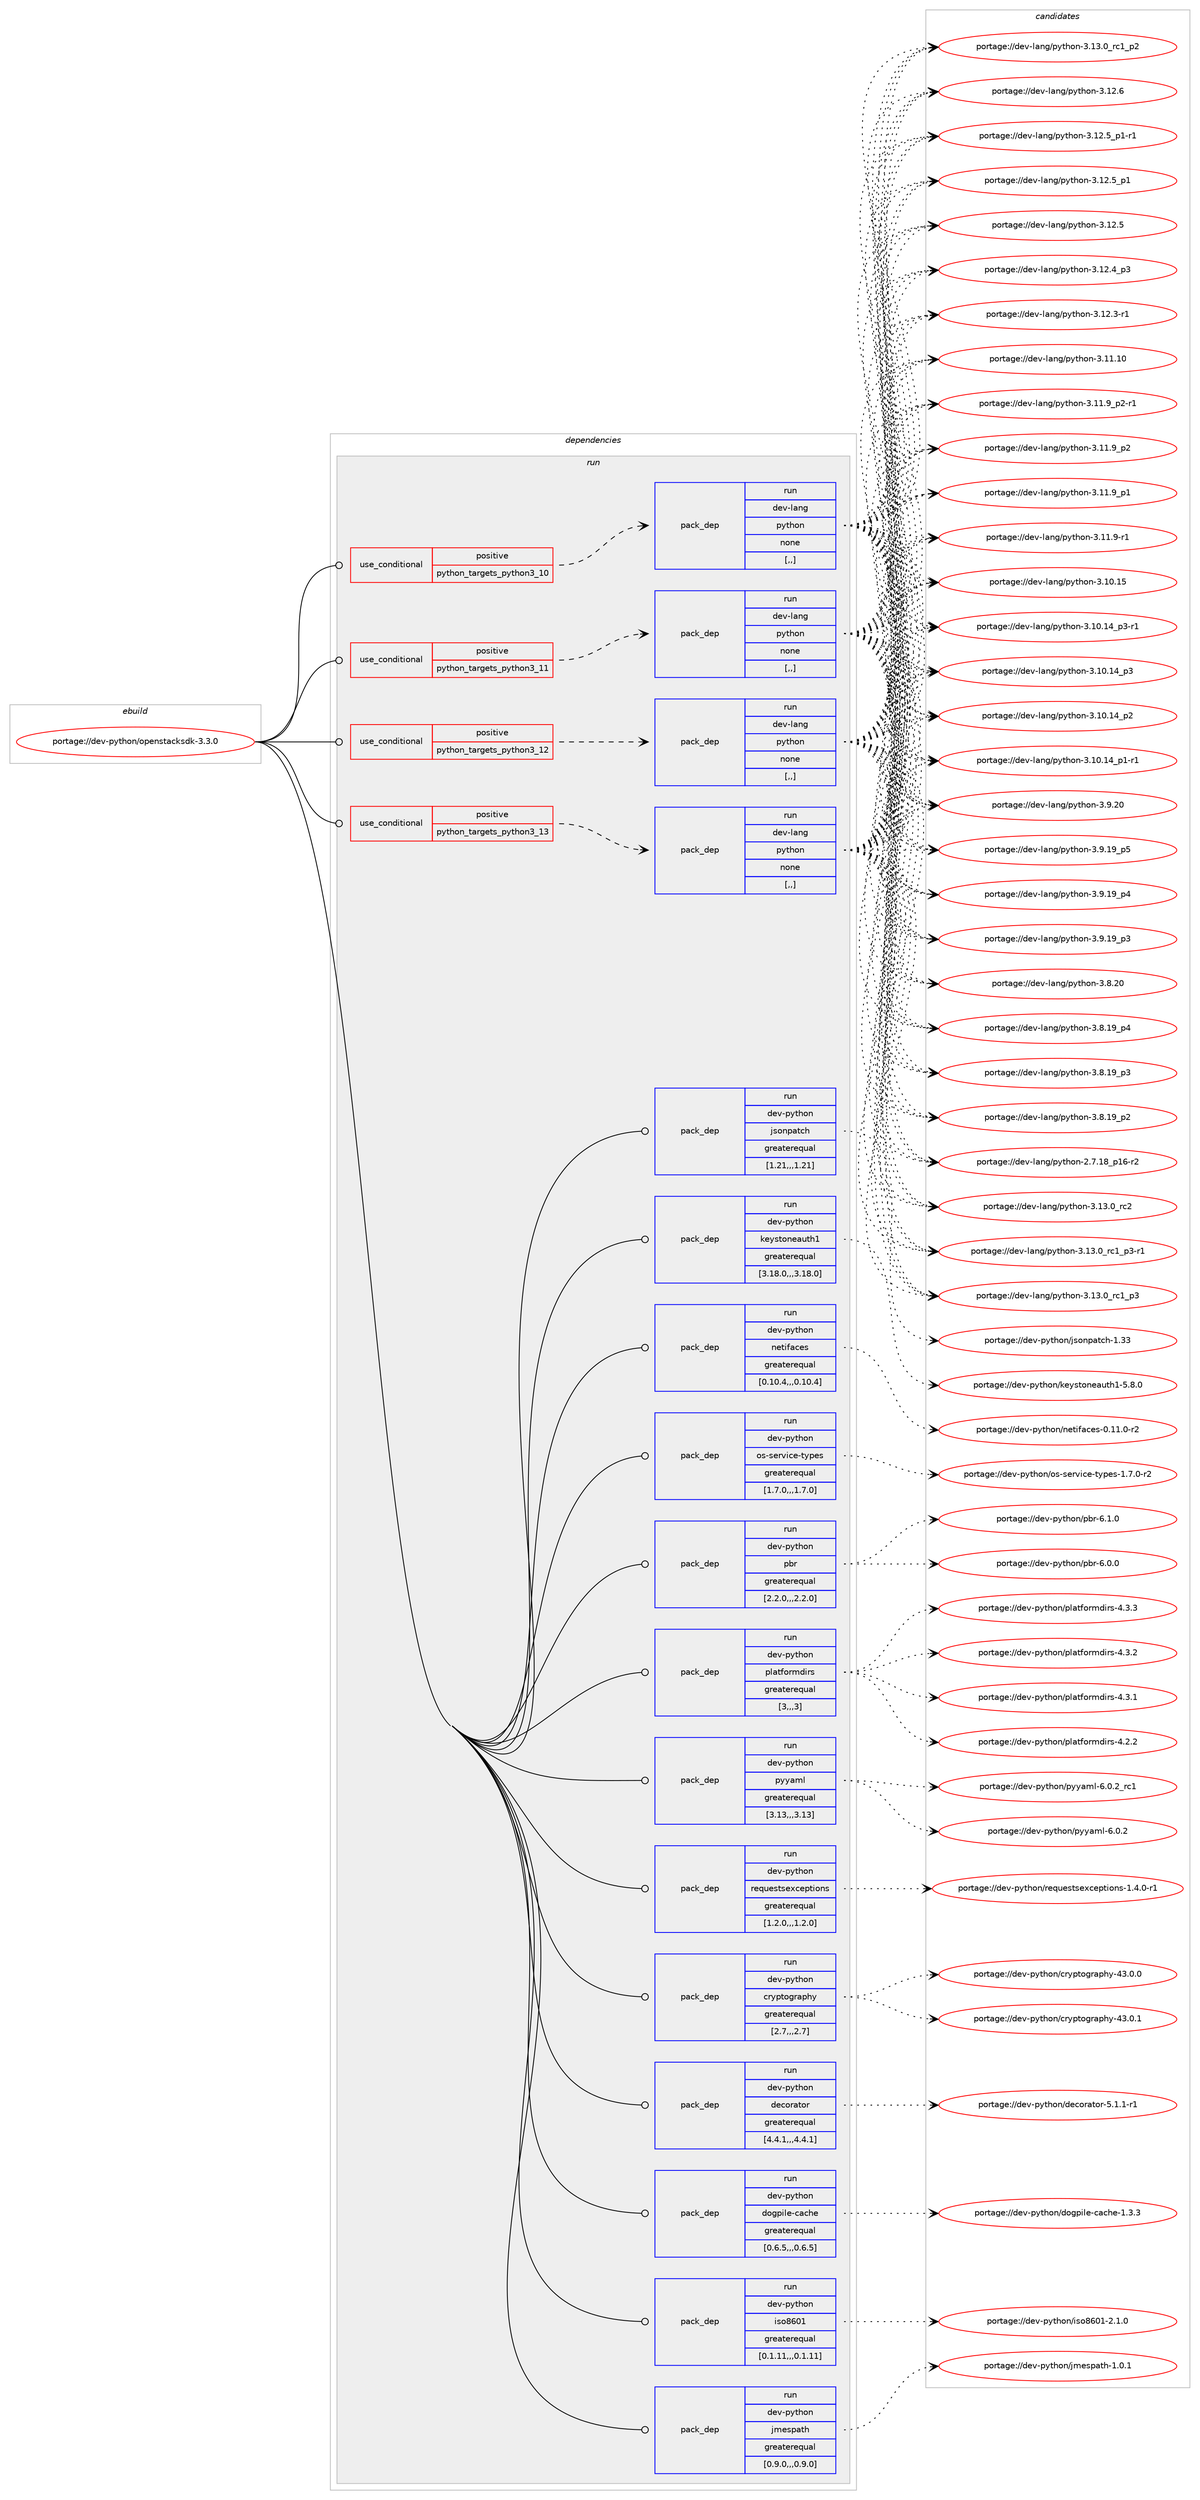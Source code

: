 digraph prolog {

# *************
# Graph options
# *************

newrank=true;
concentrate=true;
compound=true;
graph [rankdir=LR,fontname=Helvetica,fontsize=10,ranksep=1.5];#, ranksep=2.5, nodesep=0.2];
edge  [arrowhead=vee];
node  [fontname=Helvetica,fontsize=10];

# **********
# The ebuild
# **********

subgraph cluster_leftcol {
color=gray;
label=<<i>ebuild</i>>;
id [label="portage://dev-python/openstacksdk-3.3.0", color=red, width=4, href="../dev-python/openstacksdk-3.3.0.svg"];
}

# ****************
# The dependencies
# ****************

subgraph cluster_midcol {
color=gray;
label=<<i>dependencies</i>>;
subgraph cluster_compile {
fillcolor="#eeeeee";
style=filled;
label=<<i>compile</i>>;
}
subgraph cluster_compileandrun {
fillcolor="#eeeeee";
style=filled;
label=<<i>compile and run</i>>;
}
subgraph cluster_run {
fillcolor="#eeeeee";
style=filled;
label=<<i>run</i>>;
subgraph cond165911 {
dependency647726 [label=<<TABLE BORDER="0" CELLBORDER="1" CELLSPACING="0" CELLPADDING="4"><TR><TD ROWSPAN="3" CELLPADDING="10">use_conditional</TD></TR><TR><TD>positive</TD></TR><TR><TD>python_targets_python3_10</TD></TR></TABLE>>, shape=none, color=red];
subgraph pack476996 {
dependency647727 [label=<<TABLE BORDER="0" CELLBORDER="1" CELLSPACING="0" CELLPADDING="4" WIDTH="220"><TR><TD ROWSPAN="6" CELLPADDING="30">pack_dep</TD></TR><TR><TD WIDTH="110">run</TD></TR><TR><TD>dev-lang</TD></TR><TR><TD>python</TD></TR><TR><TD>none</TD></TR><TR><TD>[,,]</TD></TR></TABLE>>, shape=none, color=blue];
}
dependency647726:e -> dependency647727:w [weight=20,style="dashed",arrowhead="vee"];
}
id:e -> dependency647726:w [weight=20,style="solid",arrowhead="odot"];
subgraph cond165912 {
dependency647728 [label=<<TABLE BORDER="0" CELLBORDER="1" CELLSPACING="0" CELLPADDING="4"><TR><TD ROWSPAN="3" CELLPADDING="10">use_conditional</TD></TR><TR><TD>positive</TD></TR><TR><TD>python_targets_python3_11</TD></TR></TABLE>>, shape=none, color=red];
subgraph pack476997 {
dependency647729 [label=<<TABLE BORDER="0" CELLBORDER="1" CELLSPACING="0" CELLPADDING="4" WIDTH="220"><TR><TD ROWSPAN="6" CELLPADDING="30">pack_dep</TD></TR><TR><TD WIDTH="110">run</TD></TR><TR><TD>dev-lang</TD></TR><TR><TD>python</TD></TR><TR><TD>none</TD></TR><TR><TD>[,,]</TD></TR></TABLE>>, shape=none, color=blue];
}
dependency647728:e -> dependency647729:w [weight=20,style="dashed",arrowhead="vee"];
}
id:e -> dependency647728:w [weight=20,style="solid",arrowhead="odot"];
subgraph cond165913 {
dependency647730 [label=<<TABLE BORDER="0" CELLBORDER="1" CELLSPACING="0" CELLPADDING="4"><TR><TD ROWSPAN="3" CELLPADDING="10">use_conditional</TD></TR><TR><TD>positive</TD></TR><TR><TD>python_targets_python3_12</TD></TR></TABLE>>, shape=none, color=red];
subgraph pack476998 {
dependency647731 [label=<<TABLE BORDER="0" CELLBORDER="1" CELLSPACING="0" CELLPADDING="4" WIDTH="220"><TR><TD ROWSPAN="6" CELLPADDING="30">pack_dep</TD></TR><TR><TD WIDTH="110">run</TD></TR><TR><TD>dev-lang</TD></TR><TR><TD>python</TD></TR><TR><TD>none</TD></TR><TR><TD>[,,]</TD></TR></TABLE>>, shape=none, color=blue];
}
dependency647730:e -> dependency647731:w [weight=20,style="dashed",arrowhead="vee"];
}
id:e -> dependency647730:w [weight=20,style="solid",arrowhead="odot"];
subgraph cond165914 {
dependency647732 [label=<<TABLE BORDER="0" CELLBORDER="1" CELLSPACING="0" CELLPADDING="4"><TR><TD ROWSPAN="3" CELLPADDING="10">use_conditional</TD></TR><TR><TD>positive</TD></TR><TR><TD>python_targets_python3_13</TD></TR></TABLE>>, shape=none, color=red];
subgraph pack476999 {
dependency647733 [label=<<TABLE BORDER="0" CELLBORDER="1" CELLSPACING="0" CELLPADDING="4" WIDTH="220"><TR><TD ROWSPAN="6" CELLPADDING="30">pack_dep</TD></TR><TR><TD WIDTH="110">run</TD></TR><TR><TD>dev-lang</TD></TR><TR><TD>python</TD></TR><TR><TD>none</TD></TR><TR><TD>[,,]</TD></TR></TABLE>>, shape=none, color=blue];
}
dependency647732:e -> dependency647733:w [weight=20,style="dashed",arrowhead="vee"];
}
id:e -> dependency647732:w [weight=20,style="solid",arrowhead="odot"];
subgraph pack477000 {
dependency647734 [label=<<TABLE BORDER="0" CELLBORDER="1" CELLSPACING="0" CELLPADDING="4" WIDTH="220"><TR><TD ROWSPAN="6" CELLPADDING="30">pack_dep</TD></TR><TR><TD WIDTH="110">run</TD></TR><TR><TD>dev-python</TD></TR><TR><TD>cryptography</TD></TR><TR><TD>greaterequal</TD></TR><TR><TD>[2.7,,,2.7]</TD></TR></TABLE>>, shape=none, color=blue];
}
id:e -> dependency647734:w [weight=20,style="solid",arrowhead="odot"];
subgraph pack477001 {
dependency647735 [label=<<TABLE BORDER="0" CELLBORDER="1" CELLSPACING="0" CELLPADDING="4" WIDTH="220"><TR><TD ROWSPAN="6" CELLPADDING="30">pack_dep</TD></TR><TR><TD WIDTH="110">run</TD></TR><TR><TD>dev-python</TD></TR><TR><TD>decorator</TD></TR><TR><TD>greaterequal</TD></TR><TR><TD>[4.4.1,,,4.4.1]</TD></TR></TABLE>>, shape=none, color=blue];
}
id:e -> dependency647735:w [weight=20,style="solid",arrowhead="odot"];
subgraph pack477002 {
dependency647736 [label=<<TABLE BORDER="0" CELLBORDER="1" CELLSPACING="0" CELLPADDING="4" WIDTH="220"><TR><TD ROWSPAN="6" CELLPADDING="30">pack_dep</TD></TR><TR><TD WIDTH="110">run</TD></TR><TR><TD>dev-python</TD></TR><TR><TD>dogpile-cache</TD></TR><TR><TD>greaterequal</TD></TR><TR><TD>[0.6.5,,,0.6.5]</TD></TR></TABLE>>, shape=none, color=blue];
}
id:e -> dependency647736:w [weight=20,style="solid",arrowhead="odot"];
subgraph pack477003 {
dependency647737 [label=<<TABLE BORDER="0" CELLBORDER="1" CELLSPACING="0" CELLPADDING="4" WIDTH="220"><TR><TD ROWSPAN="6" CELLPADDING="30">pack_dep</TD></TR><TR><TD WIDTH="110">run</TD></TR><TR><TD>dev-python</TD></TR><TR><TD>iso8601</TD></TR><TR><TD>greaterequal</TD></TR><TR><TD>[0.1.11,,,0.1.11]</TD></TR></TABLE>>, shape=none, color=blue];
}
id:e -> dependency647737:w [weight=20,style="solid",arrowhead="odot"];
subgraph pack477004 {
dependency647738 [label=<<TABLE BORDER="0" CELLBORDER="1" CELLSPACING="0" CELLPADDING="4" WIDTH="220"><TR><TD ROWSPAN="6" CELLPADDING="30">pack_dep</TD></TR><TR><TD WIDTH="110">run</TD></TR><TR><TD>dev-python</TD></TR><TR><TD>jmespath</TD></TR><TR><TD>greaterequal</TD></TR><TR><TD>[0.9.0,,,0.9.0]</TD></TR></TABLE>>, shape=none, color=blue];
}
id:e -> dependency647738:w [weight=20,style="solid",arrowhead="odot"];
subgraph pack477005 {
dependency647739 [label=<<TABLE BORDER="0" CELLBORDER="1" CELLSPACING="0" CELLPADDING="4" WIDTH="220"><TR><TD ROWSPAN="6" CELLPADDING="30">pack_dep</TD></TR><TR><TD WIDTH="110">run</TD></TR><TR><TD>dev-python</TD></TR><TR><TD>jsonpatch</TD></TR><TR><TD>greaterequal</TD></TR><TR><TD>[1.21,,,1.21]</TD></TR></TABLE>>, shape=none, color=blue];
}
id:e -> dependency647739:w [weight=20,style="solid",arrowhead="odot"];
subgraph pack477006 {
dependency647740 [label=<<TABLE BORDER="0" CELLBORDER="1" CELLSPACING="0" CELLPADDING="4" WIDTH="220"><TR><TD ROWSPAN="6" CELLPADDING="30">pack_dep</TD></TR><TR><TD WIDTH="110">run</TD></TR><TR><TD>dev-python</TD></TR><TR><TD>keystoneauth1</TD></TR><TR><TD>greaterequal</TD></TR><TR><TD>[3.18.0,,,3.18.0]</TD></TR></TABLE>>, shape=none, color=blue];
}
id:e -> dependency647740:w [weight=20,style="solid",arrowhead="odot"];
subgraph pack477007 {
dependency647741 [label=<<TABLE BORDER="0" CELLBORDER="1" CELLSPACING="0" CELLPADDING="4" WIDTH="220"><TR><TD ROWSPAN="6" CELLPADDING="30">pack_dep</TD></TR><TR><TD WIDTH="110">run</TD></TR><TR><TD>dev-python</TD></TR><TR><TD>netifaces</TD></TR><TR><TD>greaterequal</TD></TR><TR><TD>[0.10.4,,,0.10.4]</TD></TR></TABLE>>, shape=none, color=blue];
}
id:e -> dependency647741:w [weight=20,style="solid",arrowhead="odot"];
subgraph pack477008 {
dependency647742 [label=<<TABLE BORDER="0" CELLBORDER="1" CELLSPACING="0" CELLPADDING="4" WIDTH="220"><TR><TD ROWSPAN="6" CELLPADDING="30">pack_dep</TD></TR><TR><TD WIDTH="110">run</TD></TR><TR><TD>dev-python</TD></TR><TR><TD>os-service-types</TD></TR><TR><TD>greaterequal</TD></TR><TR><TD>[1.7.0,,,1.7.0]</TD></TR></TABLE>>, shape=none, color=blue];
}
id:e -> dependency647742:w [weight=20,style="solid",arrowhead="odot"];
subgraph pack477009 {
dependency647743 [label=<<TABLE BORDER="0" CELLBORDER="1" CELLSPACING="0" CELLPADDING="4" WIDTH="220"><TR><TD ROWSPAN="6" CELLPADDING="30">pack_dep</TD></TR><TR><TD WIDTH="110">run</TD></TR><TR><TD>dev-python</TD></TR><TR><TD>pbr</TD></TR><TR><TD>greaterequal</TD></TR><TR><TD>[2.2.0,,,2.2.0]</TD></TR></TABLE>>, shape=none, color=blue];
}
id:e -> dependency647743:w [weight=20,style="solid",arrowhead="odot"];
subgraph pack477010 {
dependency647744 [label=<<TABLE BORDER="0" CELLBORDER="1" CELLSPACING="0" CELLPADDING="4" WIDTH="220"><TR><TD ROWSPAN="6" CELLPADDING="30">pack_dep</TD></TR><TR><TD WIDTH="110">run</TD></TR><TR><TD>dev-python</TD></TR><TR><TD>platformdirs</TD></TR><TR><TD>greaterequal</TD></TR><TR><TD>[3,,,3]</TD></TR></TABLE>>, shape=none, color=blue];
}
id:e -> dependency647744:w [weight=20,style="solid",arrowhead="odot"];
subgraph pack477011 {
dependency647745 [label=<<TABLE BORDER="0" CELLBORDER="1" CELLSPACING="0" CELLPADDING="4" WIDTH="220"><TR><TD ROWSPAN="6" CELLPADDING="30">pack_dep</TD></TR><TR><TD WIDTH="110">run</TD></TR><TR><TD>dev-python</TD></TR><TR><TD>pyyaml</TD></TR><TR><TD>greaterequal</TD></TR><TR><TD>[3.13,,,3.13]</TD></TR></TABLE>>, shape=none, color=blue];
}
id:e -> dependency647745:w [weight=20,style="solid",arrowhead="odot"];
subgraph pack477012 {
dependency647746 [label=<<TABLE BORDER="0" CELLBORDER="1" CELLSPACING="0" CELLPADDING="4" WIDTH="220"><TR><TD ROWSPAN="6" CELLPADDING="30">pack_dep</TD></TR><TR><TD WIDTH="110">run</TD></TR><TR><TD>dev-python</TD></TR><TR><TD>requestsexceptions</TD></TR><TR><TD>greaterequal</TD></TR><TR><TD>[1.2.0,,,1.2.0]</TD></TR></TABLE>>, shape=none, color=blue];
}
id:e -> dependency647746:w [weight=20,style="solid",arrowhead="odot"];
}
}

# **************
# The candidates
# **************

subgraph cluster_choices {
rank=same;
color=gray;
label=<<i>candidates</i>>;

subgraph choice476996 {
color=black;
nodesep=1;
choice10010111845108971101034711212111610411111045514649514648951149950 [label="portage://dev-lang/python-3.13.0_rc2", color=red, width=4,href="../dev-lang/python-3.13.0_rc2.svg"];
choice1001011184510897110103471121211161041111104551464951464895114994995112514511449 [label="portage://dev-lang/python-3.13.0_rc1_p3-r1", color=red, width=4,href="../dev-lang/python-3.13.0_rc1_p3-r1.svg"];
choice100101118451089711010347112121116104111110455146495146489511499499511251 [label="portage://dev-lang/python-3.13.0_rc1_p3", color=red, width=4,href="../dev-lang/python-3.13.0_rc1_p3.svg"];
choice100101118451089711010347112121116104111110455146495146489511499499511250 [label="portage://dev-lang/python-3.13.0_rc1_p2", color=red, width=4,href="../dev-lang/python-3.13.0_rc1_p2.svg"];
choice10010111845108971101034711212111610411111045514649504654 [label="portage://dev-lang/python-3.12.6", color=red, width=4,href="../dev-lang/python-3.12.6.svg"];
choice1001011184510897110103471121211161041111104551464950465395112494511449 [label="portage://dev-lang/python-3.12.5_p1-r1", color=red, width=4,href="../dev-lang/python-3.12.5_p1-r1.svg"];
choice100101118451089711010347112121116104111110455146495046539511249 [label="portage://dev-lang/python-3.12.5_p1", color=red, width=4,href="../dev-lang/python-3.12.5_p1.svg"];
choice10010111845108971101034711212111610411111045514649504653 [label="portage://dev-lang/python-3.12.5", color=red, width=4,href="../dev-lang/python-3.12.5.svg"];
choice100101118451089711010347112121116104111110455146495046529511251 [label="portage://dev-lang/python-3.12.4_p3", color=red, width=4,href="../dev-lang/python-3.12.4_p3.svg"];
choice100101118451089711010347112121116104111110455146495046514511449 [label="portage://dev-lang/python-3.12.3-r1", color=red, width=4,href="../dev-lang/python-3.12.3-r1.svg"];
choice1001011184510897110103471121211161041111104551464949464948 [label="portage://dev-lang/python-3.11.10", color=red, width=4,href="../dev-lang/python-3.11.10.svg"];
choice1001011184510897110103471121211161041111104551464949465795112504511449 [label="portage://dev-lang/python-3.11.9_p2-r1", color=red, width=4,href="../dev-lang/python-3.11.9_p2-r1.svg"];
choice100101118451089711010347112121116104111110455146494946579511250 [label="portage://dev-lang/python-3.11.9_p2", color=red, width=4,href="../dev-lang/python-3.11.9_p2.svg"];
choice100101118451089711010347112121116104111110455146494946579511249 [label="portage://dev-lang/python-3.11.9_p1", color=red, width=4,href="../dev-lang/python-3.11.9_p1.svg"];
choice100101118451089711010347112121116104111110455146494946574511449 [label="portage://dev-lang/python-3.11.9-r1", color=red, width=4,href="../dev-lang/python-3.11.9-r1.svg"];
choice1001011184510897110103471121211161041111104551464948464953 [label="portage://dev-lang/python-3.10.15", color=red, width=4,href="../dev-lang/python-3.10.15.svg"];
choice100101118451089711010347112121116104111110455146494846495295112514511449 [label="portage://dev-lang/python-3.10.14_p3-r1", color=red, width=4,href="../dev-lang/python-3.10.14_p3-r1.svg"];
choice10010111845108971101034711212111610411111045514649484649529511251 [label="portage://dev-lang/python-3.10.14_p3", color=red, width=4,href="../dev-lang/python-3.10.14_p3.svg"];
choice10010111845108971101034711212111610411111045514649484649529511250 [label="portage://dev-lang/python-3.10.14_p2", color=red, width=4,href="../dev-lang/python-3.10.14_p2.svg"];
choice100101118451089711010347112121116104111110455146494846495295112494511449 [label="portage://dev-lang/python-3.10.14_p1-r1", color=red, width=4,href="../dev-lang/python-3.10.14_p1-r1.svg"];
choice10010111845108971101034711212111610411111045514657465048 [label="portage://dev-lang/python-3.9.20", color=red, width=4,href="../dev-lang/python-3.9.20.svg"];
choice100101118451089711010347112121116104111110455146574649579511253 [label="portage://dev-lang/python-3.9.19_p5", color=red, width=4,href="../dev-lang/python-3.9.19_p5.svg"];
choice100101118451089711010347112121116104111110455146574649579511252 [label="portage://dev-lang/python-3.9.19_p4", color=red, width=4,href="../dev-lang/python-3.9.19_p4.svg"];
choice100101118451089711010347112121116104111110455146574649579511251 [label="portage://dev-lang/python-3.9.19_p3", color=red, width=4,href="../dev-lang/python-3.9.19_p3.svg"];
choice10010111845108971101034711212111610411111045514656465048 [label="portage://dev-lang/python-3.8.20", color=red, width=4,href="../dev-lang/python-3.8.20.svg"];
choice100101118451089711010347112121116104111110455146564649579511252 [label="portage://dev-lang/python-3.8.19_p4", color=red, width=4,href="../dev-lang/python-3.8.19_p4.svg"];
choice100101118451089711010347112121116104111110455146564649579511251 [label="portage://dev-lang/python-3.8.19_p3", color=red, width=4,href="../dev-lang/python-3.8.19_p3.svg"];
choice100101118451089711010347112121116104111110455146564649579511250 [label="portage://dev-lang/python-3.8.19_p2", color=red, width=4,href="../dev-lang/python-3.8.19_p2.svg"];
choice100101118451089711010347112121116104111110455046554649569511249544511450 [label="portage://dev-lang/python-2.7.18_p16-r2", color=red, width=4,href="../dev-lang/python-2.7.18_p16-r2.svg"];
dependency647727:e -> choice10010111845108971101034711212111610411111045514649514648951149950:w [style=dotted,weight="100"];
dependency647727:e -> choice1001011184510897110103471121211161041111104551464951464895114994995112514511449:w [style=dotted,weight="100"];
dependency647727:e -> choice100101118451089711010347112121116104111110455146495146489511499499511251:w [style=dotted,weight="100"];
dependency647727:e -> choice100101118451089711010347112121116104111110455146495146489511499499511250:w [style=dotted,weight="100"];
dependency647727:e -> choice10010111845108971101034711212111610411111045514649504654:w [style=dotted,weight="100"];
dependency647727:e -> choice1001011184510897110103471121211161041111104551464950465395112494511449:w [style=dotted,weight="100"];
dependency647727:e -> choice100101118451089711010347112121116104111110455146495046539511249:w [style=dotted,weight="100"];
dependency647727:e -> choice10010111845108971101034711212111610411111045514649504653:w [style=dotted,weight="100"];
dependency647727:e -> choice100101118451089711010347112121116104111110455146495046529511251:w [style=dotted,weight="100"];
dependency647727:e -> choice100101118451089711010347112121116104111110455146495046514511449:w [style=dotted,weight="100"];
dependency647727:e -> choice1001011184510897110103471121211161041111104551464949464948:w [style=dotted,weight="100"];
dependency647727:e -> choice1001011184510897110103471121211161041111104551464949465795112504511449:w [style=dotted,weight="100"];
dependency647727:e -> choice100101118451089711010347112121116104111110455146494946579511250:w [style=dotted,weight="100"];
dependency647727:e -> choice100101118451089711010347112121116104111110455146494946579511249:w [style=dotted,weight="100"];
dependency647727:e -> choice100101118451089711010347112121116104111110455146494946574511449:w [style=dotted,weight="100"];
dependency647727:e -> choice1001011184510897110103471121211161041111104551464948464953:w [style=dotted,weight="100"];
dependency647727:e -> choice100101118451089711010347112121116104111110455146494846495295112514511449:w [style=dotted,weight="100"];
dependency647727:e -> choice10010111845108971101034711212111610411111045514649484649529511251:w [style=dotted,weight="100"];
dependency647727:e -> choice10010111845108971101034711212111610411111045514649484649529511250:w [style=dotted,weight="100"];
dependency647727:e -> choice100101118451089711010347112121116104111110455146494846495295112494511449:w [style=dotted,weight="100"];
dependency647727:e -> choice10010111845108971101034711212111610411111045514657465048:w [style=dotted,weight="100"];
dependency647727:e -> choice100101118451089711010347112121116104111110455146574649579511253:w [style=dotted,weight="100"];
dependency647727:e -> choice100101118451089711010347112121116104111110455146574649579511252:w [style=dotted,weight="100"];
dependency647727:e -> choice100101118451089711010347112121116104111110455146574649579511251:w [style=dotted,weight="100"];
dependency647727:e -> choice10010111845108971101034711212111610411111045514656465048:w [style=dotted,weight="100"];
dependency647727:e -> choice100101118451089711010347112121116104111110455146564649579511252:w [style=dotted,weight="100"];
dependency647727:e -> choice100101118451089711010347112121116104111110455146564649579511251:w [style=dotted,weight="100"];
dependency647727:e -> choice100101118451089711010347112121116104111110455146564649579511250:w [style=dotted,weight="100"];
dependency647727:e -> choice100101118451089711010347112121116104111110455046554649569511249544511450:w [style=dotted,weight="100"];
}
subgraph choice476997 {
color=black;
nodesep=1;
choice10010111845108971101034711212111610411111045514649514648951149950 [label="portage://dev-lang/python-3.13.0_rc2", color=red, width=4,href="../dev-lang/python-3.13.0_rc2.svg"];
choice1001011184510897110103471121211161041111104551464951464895114994995112514511449 [label="portage://dev-lang/python-3.13.0_rc1_p3-r1", color=red, width=4,href="../dev-lang/python-3.13.0_rc1_p3-r1.svg"];
choice100101118451089711010347112121116104111110455146495146489511499499511251 [label="portage://dev-lang/python-3.13.0_rc1_p3", color=red, width=4,href="../dev-lang/python-3.13.0_rc1_p3.svg"];
choice100101118451089711010347112121116104111110455146495146489511499499511250 [label="portage://dev-lang/python-3.13.0_rc1_p2", color=red, width=4,href="../dev-lang/python-3.13.0_rc1_p2.svg"];
choice10010111845108971101034711212111610411111045514649504654 [label="portage://dev-lang/python-3.12.6", color=red, width=4,href="../dev-lang/python-3.12.6.svg"];
choice1001011184510897110103471121211161041111104551464950465395112494511449 [label="portage://dev-lang/python-3.12.5_p1-r1", color=red, width=4,href="../dev-lang/python-3.12.5_p1-r1.svg"];
choice100101118451089711010347112121116104111110455146495046539511249 [label="portage://dev-lang/python-3.12.5_p1", color=red, width=4,href="../dev-lang/python-3.12.5_p1.svg"];
choice10010111845108971101034711212111610411111045514649504653 [label="portage://dev-lang/python-3.12.5", color=red, width=4,href="../dev-lang/python-3.12.5.svg"];
choice100101118451089711010347112121116104111110455146495046529511251 [label="portage://dev-lang/python-3.12.4_p3", color=red, width=4,href="../dev-lang/python-3.12.4_p3.svg"];
choice100101118451089711010347112121116104111110455146495046514511449 [label="portage://dev-lang/python-3.12.3-r1", color=red, width=4,href="../dev-lang/python-3.12.3-r1.svg"];
choice1001011184510897110103471121211161041111104551464949464948 [label="portage://dev-lang/python-3.11.10", color=red, width=4,href="../dev-lang/python-3.11.10.svg"];
choice1001011184510897110103471121211161041111104551464949465795112504511449 [label="portage://dev-lang/python-3.11.9_p2-r1", color=red, width=4,href="../dev-lang/python-3.11.9_p2-r1.svg"];
choice100101118451089711010347112121116104111110455146494946579511250 [label="portage://dev-lang/python-3.11.9_p2", color=red, width=4,href="../dev-lang/python-3.11.9_p2.svg"];
choice100101118451089711010347112121116104111110455146494946579511249 [label="portage://dev-lang/python-3.11.9_p1", color=red, width=4,href="../dev-lang/python-3.11.9_p1.svg"];
choice100101118451089711010347112121116104111110455146494946574511449 [label="portage://dev-lang/python-3.11.9-r1", color=red, width=4,href="../dev-lang/python-3.11.9-r1.svg"];
choice1001011184510897110103471121211161041111104551464948464953 [label="portage://dev-lang/python-3.10.15", color=red, width=4,href="../dev-lang/python-3.10.15.svg"];
choice100101118451089711010347112121116104111110455146494846495295112514511449 [label="portage://dev-lang/python-3.10.14_p3-r1", color=red, width=4,href="../dev-lang/python-3.10.14_p3-r1.svg"];
choice10010111845108971101034711212111610411111045514649484649529511251 [label="portage://dev-lang/python-3.10.14_p3", color=red, width=4,href="../dev-lang/python-3.10.14_p3.svg"];
choice10010111845108971101034711212111610411111045514649484649529511250 [label="portage://dev-lang/python-3.10.14_p2", color=red, width=4,href="../dev-lang/python-3.10.14_p2.svg"];
choice100101118451089711010347112121116104111110455146494846495295112494511449 [label="portage://dev-lang/python-3.10.14_p1-r1", color=red, width=4,href="../dev-lang/python-3.10.14_p1-r1.svg"];
choice10010111845108971101034711212111610411111045514657465048 [label="portage://dev-lang/python-3.9.20", color=red, width=4,href="../dev-lang/python-3.9.20.svg"];
choice100101118451089711010347112121116104111110455146574649579511253 [label="portage://dev-lang/python-3.9.19_p5", color=red, width=4,href="../dev-lang/python-3.9.19_p5.svg"];
choice100101118451089711010347112121116104111110455146574649579511252 [label="portage://dev-lang/python-3.9.19_p4", color=red, width=4,href="../dev-lang/python-3.9.19_p4.svg"];
choice100101118451089711010347112121116104111110455146574649579511251 [label="portage://dev-lang/python-3.9.19_p3", color=red, width=4,href="../dev-lang/python-3.9.19_p3.svg"];
choice10010111845108971101034711212111610411111045514656465048 [label="portage://dev-lang/python-3.8.20", color=red, width=4,href="../dev-lang/python-3.8.20.svg"];
choice100101118451089711010347112121116104111110455146564649579511252 [label="portage://dev-lang/python-3.8.19_p4", color=red, width=4,href="../dev-lang/python-3.8.19_p4.svg"];
choice100101118451089711010347112121116104111110455146564649579511251 [label="portage://dev-lang/python-3.8.19_p3", color=red, width=4,href="../dev-lang/python-3.8.19_p3.svg"];
choice100101118451089711010347112121116104111110455146564649579511250 [label="portage://dev-lang/python-3.8.19_p2", color=red, width=4,href="../dev-lang/python-3.8.19_p2.svg"];
choice100101118451089711010347112121116104111110455046554649569511249544511450 [label="portage://dev-lang/python-2.7.18_p16-r2", color=red, width=4,href="../dev-lang/python-2.7.18_p16-r2.svg"];
dependency647729:e -> choice10010111845108971101034711212111610411111045514649514648951149950:w [style=dotted,weight="100"];
dependency647729:e -> choice1001011184510897110103471121211161041111104551464951464895114994995112514511449:w [style=dotted,weight="100"];
dependency647729:e -> choice100101118451089711010347112121116104111110455146495146489511499499511251:w [style=dotted,weight="100"];
dependency647729:e -> choice100101118451089711010347112121116104111110455146495146489511499499511250:w [style=dotted,weight="100"];
dependency647729:e -> choice10010111845108971101034711212111610411111045514649504654:w [style=dotted,weight="100"];
dependency647729:e -> choice1001011184510897110103471121211161041111104551464950465395112494511449:w [style=dotted,weight="100"];
dependency647729:e -> choice100101118451089711010347112121116104111110455146495046539511249:w [style=dotted,weight="100"];
dependency647729:e -> choice10010111845108971101034711212111610411111045514649504653:w [style=dotted,weight="100"];
dependency647729:e -> choice100101118451089711010347112121116104111110455146495046529511251:w [style=dotted,weight="100"];
dependency647729:e -> choice100101118451089711010347112121116104111110455146495046514511449:w [style=dotted,weight="100"];
dependency647729:e -> choice1001011184510897110103471121211161041111104551464949464948:w [style=dotted,weight="100"];
dependency647729:e -> choice1001011184510897110103471121211161041111104551464949465795112504511449:w [style=dotted,weight="100"];
dependency647729:e -> choice100101118451089711010347112121116104111110455146494946579511250:w [style=dotted,weight="100"];
dependency647729:e -> choice100101118451089711010347112121116104111110455146494946579511249:w [style=dotted,weight="100"];
dependency647729:e -> choice100101118451089711010347112121116104111110455146494946574511449:w [style=dotted,weight="100"];
dependency647729:e -> choice1001011184510897110103471121211161041111104551464948464953:w [style=dotted,weight="100"];
dependency647729:e -> choice100101118451089711010347112121116104111110455146494846495295112514511449:w [style=dotted,weight="100"];
dependency647729:e -> choice10010111845108971101034711212111610411111045514649484649529511251:w [style=dotted,weight="100"];
dependency647729:e -> choice10010111845108971101034711212111610411111045514649484649529511250:w [style=dotted,weight="100"];
dependency647729:e -> choice100101118451089711010347112121116104111110455146494846495295112494511449:w [style=dotted,weight="100"];
dependency647729:e -> choice10010111845108971101034711212111610411111045514657465048:w [style=dotted,weight="100"];
dependency647729:e -> choice100101118451089711010347112121116104111110455146574649579511253:w [style=dotted,weight="100"];
dependency647729:e -> choice100101118451089711010347112121116104111110455146574649579511252:w [style=dotted,weight="100"];
dependency647729:e -> choice100101118451089711010347112121116104111110455146574649579511251:w [style=dotted,weight="100"];
dependency647729:e -> choice10010111845108971101034711212111610411111045514656465048:w [style=dotted,weight="100"];
dependency647729:e -> choice100101118451089711010347112121116104111110455146564649579511252:w [style=dotted,weight="100"];
dependency647729:e -> choice100101118451089711010347112121116104111110455146564649579511251:w [style=dotted,weight="100"];
dependency647729:e -> choice100101118451089711010347112121116104111110455146564649579511250:w [style=dotted,weight="100"];
dependency647729:e -> choice100101118451089711010347112121116104111110455046554649569511249544511450:w [style=dotted,weight="100"];
}
subgraph choice476998 {
color=black;
nodesep=1;
choice10010111845108971101034711212111610411111045514649514648951149950 [label="portage://dev-lang/python-3.13.0_rc2", color=red, width=4,href="../dev-lang/python-3.13.0_rc2.svg"];
choice1001011184510897110103471121211161041111104551464951464895114994995112514511449 [label="portage://dev-lang/python-3.13.0_rc1_p3-r1", color=red, width=4,href="../dev-lang/python-3.13.0_rc1_p3-r1.svg"];
choice100101118451089711010347112121116104111110455146495146489511499499511251 [label="portage://dev-lang/python-3.13.0_rc1_p3", color=red, width=4,href="../dev-lang/python-3.13.0_rc1_p3.svg"];
choice100101118451089711010347112121116104111110455146495146489511499499511250 [label="portage://dev-lang/python-3.13.0_rc1_p2", color=red, width=4,href="../dev-lang/python-3.13.0_rc1_p2.svg"];
choice10010111845108971101034711212111610411111045514649504654 [label="portage://dev-lang/python-3.12.6", color=red, width=4,href="../dev-lang/python-3.12.6.svg"];
choice1001011184510897110103471121211161041111104551464950465395112494511449 [label="portage://dev-lang/python-3.12.5_p1-r1", color=red, width=4,href="../dev-lang/python-3.12.5_p1-r1.svg"];
choice100101118451089711010347112121116104111110455146495046539511249 [label="portage://dev-lang/python-3.12.5_p1", color=red, width=4,href="../dev-lang/python-3.12.5_p1.svg"];
choice10010111845108971101034711212111610411111045514649504653 [label="portage://dev-lang/python-3.12.5", color=red, width=4,href="../dev-lang/python-3.12.5.svg"];
choice100101118451089711010347112121116104111110455146495046529511251 [label="portage://dev-lang/python-3.12.4_p3", color=red, width=4,href="../dev-lang/python-3.12.4_p3.svg"];
choice100101118451089711010347112121116104111110455146495046514511449 [label="portage://dev-lang/python-3.12.3-r1", color=red, width=4,href="../dev-lang/python-3.12.3-r1.svg"];
choice1001011184510897110103471121211161041111104551464949464948 [label="portage://dev-lang/python-3.11.10", color=red, width=4,href="../dev-lang/python-3.11.10.svg"];
choice1001011184510897110103471121211161041111104551464949465795112504511449 [label="portage://dev-lang/python-3.11.9_p2-r1", color=red, width=4,href="../dev-lang/python-3.11.9_p2-r1.svg"];
choice100101118451089711010347112121116104111110455146494946579511250 [label="portage://dev-lang/python-3.11.9_p2", color=red, width=4,href="../dev-lang/python-3.11.9_p2.svg"];
choice100101118451089711010347112121116104111110455146494946579511249 [label="portage://dev-lang/python-3.11.9_p1", color=red, width=4,href="../dev-lang/python-3.11.9_p1.svg"];
choice100101118451089711010347112121116104111110455146494946574511449 [label="portage://dev-lang/python-3.11.9-r1", color=red, width=4,href="../dev-lang/python-3.11.9-r1.svg"];
choice1001011184510897110103471121211161041111104551464948464953 [label="portage://dev-lang/python-3.10.15", color=red, width=4,href="../dev-lang/python-3.10.15.svg"];
choice100101118451089711010347112121116104111110455146494846495295112514511449 [label="portage://dev-lang/python-3.10.14_p3-r1", color=red, width=4,href="../dev-lang/python-3.10.14_p3-r1.svg"];
choice10010111845108971101034711212111610411111045514649484649529511251 [label="portage://dev-lang/python-3.10.14_p3", color=red, width=4,href="../dev-lang/python-3.10.14_p3.svg"];
choice10010111845108971101034711212111610411111045514649484649529511250 [label="portage://dev-lang/python-3.10.14_p2", color=red, width=4,href="../dev-lang/python-3.10.14_p2.svg"];
choice100101118451089711010347112121116104111110455146494846495295112494511449 [label="portage://dev-lang/python-3.10.14_p1-r1", color=red, width=4,href="../dev-lang/python-3.10.14_p1-r1.svg"];
choice10010111845108971101034711212111610411111045514657465048 [label="portage://dev-lang/python-3.9.20", color=red, width=4,href="../dev-lang/python-3.9.20.svg"];
choice100101118451089711010347112121116104111110455146574649579511253 [label="portage://dev-lang/python-3.9.19_p5", color=red, width=4,href="../dev-lang/python-3.9.19_p5.svg"];
choice100101118451089711010347112121116104111110455146574649579511252 [label="portage://dev-lang/python-3.9.19_p4", color=red, width=4,href="../dev-lang/python-3.9.19_p4.svg"];
choice100101118451089711010347112121116104111110455146574649579511251 [label="portage://dev-lang/python-3.9.19_p3", color=red, width=4,href="../dev-lang/python-3.9.19_p3.svg"];
choice10010111845108971101034711212111610411111045514656465048 [label="portage://dev-lang/python-3.8.20", color=red, width=4,href="../dev-lang/python-3.8.20.svg"];
choice100101118451089711010347112121116104111110455146564649579511252 [label="portage://dev-lang/python-3.8.19_p4", color=red, width=4,href="../dev-lang/python-3.8.19_p4.svg"];
choice100101118451089711010347112121116104111110455146564649579511251 [label="portage://dev-lang/python-3.8.19_p3", color=red, width=4,href="../dev-lang/python-3.8.19_p3.svg"];
choice100101118451089711010347112121116104111110455146564649579511250 [label="portage://dev-lang/python-3.8.19_p2", color=red, width=4,href="../dev-lang/python-3.8.19_p2.svg"];
choice100101118451089711010347112121116104111110455046554649569511249544511450 [label="portage://dev-lang/python-2.7.18_p16-r2", color=red, width=4,href="../dev-lang/python-2.7.18_p16-r2.svg"];
dependency647731:e -> choice10010111845108971101034711212111610411111045514649514648951149950:w [style=dotted,weight="100"];
dependency647731:e -> choice1001011184510897110103471121211161041111104551464951464895114994995112514511449:w [style=dotted,weight="100"];
dependency647731:e -> choice100101118451089711010347112121116104111110455146495146489511499499511251:w [style=dotted,weight="100"];
dependency647731:e -> choice100101118451089711010347112121116104111110455146495146489511499499511250:w [style=dotted,weight="100"];
dependency647731:e -> choice10010111845108971101034711212111610411111045514649504654:w [style=dotted,weight="100"];
dependency647731:e -> choice1001011184510897110103471121211161041111104551464950465395112494511449:w [style=dotted,weight="100"];
dependency647731:e -> choice100101118451089711010347112121116104111110455146495046539511249:w [style=dotted,weight="100"];
dependency647731:e -> choice10010111845108971101034711212111610411111045514649504653:w [style=dotted,weight="100"];
dependency647731:e -> choice100101118451089711010347112121116104111110455146495046529511251:w [style=dotted,weight="100"];
dependency647731:e -> choice100101118451089711010347112121116104111110455146495046514511449:w [style=dotted,weight="100"];
dependency647731:e -> choice1001011184510897110103471121211161041111104551464949464948:w [style=dotted,weight="100"];
dependency647731:e -> choice1001011184510897110103471121211161041111104551464949465795112504511449:w [style=dotted,weight="100"];
dependency647731:e -> choice100101118451089711010347112121116104111110455146494946579511250:w [style=dotted,weight="100"];
dependency647731:e -> choice100101118451089711010347112121116104111110455146494946579511249:w [style=dotted,weight="100"];
dependency647731:e -> choice100101118451089711010347112121116104111110455146494946574511449:w [style=dotted,weight="100"];
dependency647731:e -> choice1001011184510897110103471121211161041111104551464948464953:w [style=dotted,weight="100"];
dependency647731:e -> choice100101118451089711010347112121116104111110455146494846495295112514511449:w [style=dotted,weight="100"];
dependency647731:e -> choice10010111845108971101034711212111610411111045514649484649529511251:w [style=dotted,weight="100"];
dependency647731:e -> choice10010111845108971101034711212111610411111045514649484649529511250:w [style=dotted,weight="100"];
dependency647731:e -> choice100101118451089711010347112121116104111110455146494846495295112494511449:w [style=dotted,weight="100"];
dependency647731:e -> choice10010111845108971101034711212111610411111045514657465048:w [style=dotted,weight="100"];
dependency647731:e -> choice100101118451089711010347112121116104111110455146574649579511253:w [style=dotted,weight="100"];
dependency647731:e -> choice100101118451089711010347112121116104111110455146574649579511252:w [style=dotted,weight="100"];
dependency647731:e -> choice100101118451089711010347112121116104111110455146574649579511251:w [style=dotted,weight="100"];
dependency647731:e -> choice10010111845108971101034711212111610411111045514656465048:w [style=dotted,weight="100"];
dependency647731:e -> choice100101118451089711010347112121116104111110455146564649579511252:w [style=dotted,weight="100"];
dependency647731:e -> choice100101118451089711010347112121116104111110455146564649579511251:w [style=dotted,weight="100"];
dependency647731:e -> choice100101118451089711010347112121116104111110455146564649579511250:w [style=dotted,weight="100"];
dependency647731:e -> choice100101118451089711010347112121116104111110455046554649569511249544511450:w [style=dotted,weight="100"];
}
subgraph choice476999 {
color=black;
nodesep=1;
choice10010111845108971101034711212111610411111045514649514648951149950 [label="portage://dev-lang/python-3.13.0_rc2", color=red, width=4,href="../dev-lang/python-3.13.0_rc2.svg"];
choice1001011184510897110103471121211161041111104551464951464895114994995112514511449 [label="portage://dev-lang/python-3.13.0_rc1_p3-r1", color=red, width=4,href="../dev-lang/python-3.13.0_rc1_p3-r1.svg"];
choice100101118451089711010347112121116104111110455146495146489511499499511251 [label="portage://dev-lang/python-3.13.0_rc1_p3", color=red, width=4,href="../dev-lang/python-3.13.0_rc1_p3.svg"];
choice100101118451089711010347112121116104111110455146495146489511499499511250 [label="portage://dev-lang/python-3.13.0_rc1_p2", color=red, width=4,href="../dev-lang/python-3.13.0_rc1_p2.svg"];
choice10010111845108971101034711212111610411111045514649504654 [label="portage://dev-lang/python-3.12.6", color=red, width=4,href="../dev-lang/python-3.12.6.svg"];
choice1001011184510897110103471121211161041111104551464950465395112494511449 [label="portage://dev-lang/python-3.12.5_p1-r1", color=red, width=4,href="../dev-lang/python-3.12.5_p1-r1.svg"];
choice100101118451089711010347112121116104111110455146495046539511249 [label="portage://dev-lang/python-3.12.5_p1", color=red, width=4,href="../dev-lang/python-3.12.5_p1.svg"];
choice10010111845108971101034711212111610411111045514649504653 [label="portage://dev-lang/python-3.12.5", color=red, width=4,href="../dev-lang/python-3.12.5.svg"];
choice100101118451089711010347112121116104111110455146495046529511251 [label="portage://dev-lang/python-3.12.4_p3", color=red, width=4,href="../dev-lang/python-3.12.4_p3.svg"];
choice100101118451089711010347112121116104111110455146495046514511449 [label="portage://dev-lang/python-3.12.3-r1", color=red, width=4,href="../dev-lang/python-3.12.3-r1.svg"];
choice1001011184510897110103471121211161041111104551464949464948 [label="portage://dev-lang/python-3.11.10", color=red, width=4,href="../dev-lang/python-3.11.10.svg"];
choice1001011184510897110103471121211161041111104551464949465795112504511449 [label="portage://dev-lang/python-3.11.9_p2-r1", color=red, width=4,href="../dev-lang/python-3.11.9_p2-r1.svg"];
choice100101118451089711010347112121116104111110455146494946579511250 [label="portage://dev-lang/python-3.11.9_p2", color=red, width=4,href="../dev-lang/python-3.11.9_p2.svg"];
choice100101118451089711010347112121116104111110455146494946579511249 [label="portage://dev-lang/python-3.11.9_p1", color=red, width=4,href="../dev-lang/python-3.11.9_p1.svg"];
choice100101118451089711010347112121116104111110455146494946574511449 [label="portage://dev-lang/python-3.11.9-r1", color=red, width=4,href="../dev-lang/python-3.11.9-r1.svg"];
choice1001011184510897110103471121211161041111104551464948464953 [label="portage://dev-lang/python-3.10.15", color=red, width=4,href="../dev-lang/python-3.10.15.svg"];
choice100101118451089711010347112121116104111110455146494846495295112514511449 [label="portage://dev-lang/python-3.10.14_p3-r1", color=red, width=4,href="../dev-lang/python-3.10.14_p3-r1.svg"];
choice10010111845108971101034711212111610411111045514649484649529511251 [label="portage://dev-lang/python-3.10.14_p3", color=red, width=4,href="../dev-lang/python-3.10.14_p3.svg"];
choice10010111845108971101034711212111610411111045514649484649529511250 [label="portage://dev-lang/python-3.10.14_p2", color=red, width=4,href="../dev-lang/python-3.10.14_p2.svg"];
choice100101118451089711010347112121116104111110455146494846495295112494511449 [label="portage://dev-lang/python-3.10.14_p1-r1", color=red, width=4,href="../dev-lang/python-3.10.14_p1-r1.svg"];
choice10010111845108971101034711212111610411111045514657465048 [label="portage://dev-lang/python-3.9.20", color=red, width=4,href="../dev-lang/python-3.9.20.svg"];
choice100101118451089711010347112121116104111110455146574649579511253 [label="portage://dev-lang/python-3.9.19_p5", color=red, width=4,href="../dev-lang/python-3.9.19_p5.svg"];
choice100101118451089711010347112121116104111110455146574649579511252 [label="portage://dev-lang/python-3.9.19_p4", color=red, width=4,href="../dev-lang/python-3.9.19_p4.svg"];
choice100101118451089711010347112121116104111110455146574649579511251 [label="portage://dev-lang/python-3.9.19_p3", color=red, width=4,href="../dev-lang/python-3.9.19_p3.svg"];
choice10010111845108971101034711212111610411111045514656465048 [label="portage://dev-lang/python-3.8.20", color=red, width=4,href="../dev-lang/python-3.8.20.svg"];
choice100101118451089711010347112121116104111110455146564649579511252 [label="portage://dev-lang/python-3.8.19_p4", color=red, width=4,href="../dev-lang/python-3.8.19_p4.svg"];
choice100101118451089711010347112121116104111110455146564649579511251 [label="portage://dev-lang/python-3.8.19_p3", color=red, width=4,href="../dev-lang/python-3.8.19_p3.svg"];
choice100101118451089711010347112121116104111110455146564649579511250 [label="portage://dev-lang/python-3.8.19_p2", color=red, width=4,href="../dev-lang/python-3.8.19_p2.svg"];
choice100101118451089711010347112121116104111110455046554649569511249544511450 [label="portage://dev-lang/python-2.7.18_p16-r2", color=red, width=4,href="../dev-lang/python-2.7.18_p16-r2.svg"];
dependency647733:e -> choice10010111845108971101034711212111610411111045514649514648951149950:w [style=dotted,weight="100"];
dependency647733:e -> choice1001011184510897110103471121211161041111104551464951464895114994995112514511449:w [style=dotted,weight="100"];
dependency647733:e -> choice100101118451089711010347112121116104111110455146495146489511499499511251:w [style=dotted,weight="100"];
dependency647733:e -> choice100101118451089711010347112121116104111110455146495146489511499499511250:w [style=dotted,weight="100"];
dependency647733:e -> choice10010111845108971101034711212111610411111045514649504654:w [style=dotted,weight="100"];
dependency647733:e -> choice1001011184510897110103471121211161041111104551464950465395112494511449:w [style=dotted,weight="100"];
dependency647733:e -> choice100101118451089711010347112121116104111110455146495046539511249:w [style=dotted,weight="100"];
dependency647733:e -> choice10010111845108971101034711212111610411111045514649504653:w [style=dotted,weight="100"];
dependency647733:e -> choice100101118451089711010347112121116104111110455146495046529511251:w [style=dotted,weight="100"];
dependency647733:e -> choice100101118451089711010347112121116104111110455146495046514511449:w [style=dotted,weight="100"];
dependency647733:e -> choice1001011184510897110103471121211161041111104551464949464948:w [style=dotted,weight="100"];
dependency647733:e -> choice1001011184510897110103471121211161041111104551464949465795112504511449:w [style=dotted,weight="100"];
dependency647733:e -> choice100101118451089711010347112121116104111110455146494946579511250:w [style=dotted,weight="100"];
dependency647733:e -> choice100101118451089711010347112121116104111110455146494946579511249:w [style=dotted,weight="100"];
dependency647733:e -> choice100101118451089711010347112121116104111110455146494946574511449:w [style=dotted,weight="100"];
dependency647733:e -> choice1001011184510897110103471121211161041111104551464948464953:w [style=dotted,weight="100"];
dependency647733:e -> choice100101118451089711010347112121116104111110455146494846495295112514511449:w [style=dotted,weight="100"];
dependency647733:e -> choice10010111845108971101034711212111610411111045514649484649529511251:w [style=dotted,weight="100"];
dependency647733:e -> choice10010111845108971101034711212111610411111045514649484649529511250:w [style=dotted,weight="100"];
dependency647733:e -> choice100101118451089711010347112121116104111110455146494846495295112494511449:w [style=dotted,weight="100"];
dependency647733:e -> choice10010111845108971101034711212111610411111045514657465048:w [style=dotted,weight="100"];
dependency647733:e -> choice100101118451089711010347112121116104111110455146574649579511253:w [style=dotted,weight="100"];
dependency647733:e -> choice100101118451089711010347112121116104111110455146574649579511252:w [style=dotted,weight="100"];
dependency647733:e -> choice100101118451089711010347112121116104111110455146574649579511251:w [style=dotted,weight="100"];
dependency647733:e -> choice10010111845108971101034711212111610411111045514656465048:w [style=dotted,weight="100"];
dependency647733:e -> choice100101118451089711010347112121116104111110455146564649579511252:w [style=dotted,weight="100"];
dependency647733:e -> choice100101118451089711010347112121116104111110455146564649579511251:w [style=dotted,weight="100"];
dependency647733:e -> choice100101118451089711010347112121116104111110455146564649579511250:w [style=dotted,weight="100"];
dependency647733:e -> choice100101118451089711010347112121116104111110455046554649569511249544511450:w [style=dotted,weight="100"];
}
subgraph choice477000 {
color=black;
nodesep=1;
choice1001011184511212111610411111047991141211121161111031149711210412145525146484649 [label="portage://dev-python/cryptography-43.0.1", color=red, width=4,href="../dev-python/cryptography-43.0.1.svg"];
choice1001011184511212111610411111047991141211121161111031149711210412145525146484648 [label="portage://dev-python/cryptography-43.0.0", color=red, width=4,href="../dev-python/cryptography-43.0.0.svg"];
dependency647734:e -> choice1001011184511212111610411111047991141211121161111031149711210412145525146484649:w [style=dotted,weight="100"];
dependency647734:e -> choice1001011184511212111610411111047991141211121161111031149711210412145525146484648:w [style=dotted,weight="100"];
}
subgraph choice477001 {
color=black;
nodesep=1;
choice100101118451121211161041111104710010199111114971161111144553464946494511449 [label="portage://dev-python/decorator-5.1.1-r1", color=red, width=4,href="../dev-python/decorator-5.1.1-r1.svg"];
dependency647735:e -> choice100101118451121211161041111104710010199111114971161111144553464946494511449:w [style=dotted,weight="100"];
}
subgraph choice477002 {
color=black;
nodesep=1;
choice100101118451121211161041111104710011110311210510810145999799104101454946514651 [label="portage://dev-python/dogpile-cache-1.3.3", color=red, width=4,href="../dev-python/dogpile-cache-1.3.3.svg"];
dependency647736:e -> choice100101118451121211161041111104710011110311210510810145999799104101454946514651:w [style=dotted,weight="100"];
}
subgraph choice477003 {
color=black;
nodesep=1;
choice100101118451121211161041111104710511511156544849455046494648 [label="portage://dev-python/iso8601-2.1.0", color=red, width=4,href="../dev-python/iso8601-2.1.0.svg"];
dependency647737:e -> choice100101118451121211161041111104710511511156544849455046494648:w [style=dotted,weight="100"];
}
subgraph choice477004 {
color=black;
nodesep=1;
choice100101118451121211161041111104710610910111511297116104454946484649 [label="portage://dev-python/jmespath-1.0.1", color=red, width=4,href="../dev-python/jmespath-1.0.1.svg"];
dependency647738:e -> choice100101118451121211161041111104710610910111511297116104454946484649:w [style=dotted,weight="100"];
}
subgraph choice477005 {
color=black;
nodesep=1;
choice100101118451121211161041111104710611511111011297116991044549465151 [label="portage://dev-python/jsonpatch-1.33", color=red, width=4,href="../dev-python/jsonpatch-1.33.svg"];
dependency647739:e -> choice100101118451121211161041111104710611511111011297116991044549465151:w [style=dotted,weight="100"];
}
subgraph choice477006 {
color=black;
nodesep=1;
choice10010111845112121116104111110471071011211151161111101019711711610449455346564648 [label="portage://dev-python/keystoneauth1-5.8.0", color=red, width=4,href="../dev-python/keystoneauth1-5.8.0.svg"];
dependency647740:e -> choice10010111845112121116104111110471071011211151161111101019711711610449455346564648:w [style=dotted,weight="100"];
}
subgraph choice477007 {
color=black;
nodesep=1;
choice10010111845112121116104111110471101011161051029799101115454846494946484511450 [label="portage://dev-python/netifaces-0.11.0-r2", color=red, width=4,href="../dev-python/netifaces-0.11.0-r2.svg"];
dependency647741:e -> choice10010111845112121116104111110471101011161051029799101115454846494946484511450:w [style=dotted,weight="100"];
}
subgraph choice477008 {
color=black;
nodesep=1;
choice10010111845112121116104111110471111154511510111411810599101451161211121011154549465546484511450 [label="portage://dev-python/os-service-types-1.7.0-r2", color=red, width=4,href="../dev-python/os-service-types-1.7.0-r2.svg"];
dependency647742:e -> choice10010111845112121116104111110471111154511510111411810599101451161211121011154549465546484511450:w [style=dotted,weight="100"];
}
subgraph choice477009 {
color=black;
nodesep=1;
choice100101118451121211161041111104711298114455446494648 [label="portage://dev-python/pbr-6.1.0", color=red, width=4,href="../dev-python/pbr-6.1.0.svg"];
choice100101118451121211161041111104711298114455446484648 [label="portage://dev-python/pbr-6.0.0", color=red, width=4,href="../dev-python/pbr-6.0.0.svg"];
dependency647743:e -> choice100101118451121211161041111104711298114455446494648:w [style=dotted,weight="100"];
dependency647743:e -> choice100101118451121211161041111104711298114455446484648:w [style=dotted,weight="100"];
}
subgraph choice477010 {
color=black;
nodesep=1;
choice100101118451121211161041111104711210897116102111114109100105114115455246514651 [label="portage://dev-python/platformdirs-4.3.3", color=red, width=4,href="../dev-python/platformdirs-4.3.3.svg"];
choice100101118451121211161041111104711210897116102111114109100105114115455246514650 [label="portage://dev-python/platformdirs-4.3.2", color=red, width=4,href="../dev-python/platformdirs-4.3.2.svg"];
choice100101118451121211161041111104711210897116102111114109100105114115455246514649 [label="portage://dev-python/platformdirs-4.3.1", color=red, width=4,href="../dev-python/platformdirs-4.3.1.svg"];
choice100101118451121211161041111104711210897116102111114109100105114115455246504650 [label="portage://dev-python/platformdirs-4.2.2", color=red, width=4,href="../dev-python/platformdirs-4.2.2.svg"];
dependency647744:e -> choice100101118451121211161041111104711210897116102111114109100105114115455246514651:w [style=dotted,weight="100"];
dependency647744:e -> choice100101118451121211161041111104711210897116102111114109100105114115455246514650:w [style=dotted,weight="100"];
dependency647744:e -> choice100101118451121211161041111104711210897116102111114109100105114115455246514649:w [style=dotted,weight="100"];
dependency647744:e -> choice100101118451121211161041111104711210897116102111114109100105114115455246504650:w [style=dotted,weight="100"];
}
subgraph choice477011 {
color=black;
nodesep=1;
choice100101118451121211161041111104711212112197109108455446484650951149949 [label="portage://dev-python/pyyaml-6.0.2_rc1", color=red, width=4,href="../dev-python/pyyaml-6.0.2_rc1.svg"];
choice100101118451121211161041111104711212112197109108455446484650 [label="portage://dev-python/pyyaml-6.0.2", color=red, width=4,href="../dev-python/pyyaml-6.0.2.svg"];
dependency647745:e -> choice100101118451121211161041111104711212112197109108455446484650951149949:w [style=dotted,weight="100"];
dependency647745:e -> choice100101118451121211161041111104711212112197109108455446484650:w [style=dotted,weight="100"];
}
subgraph choice477012 {
color=black;
nodesep=1;
choice1001011184511212111610411111047114101113117101115116115101120991011121161051111101154549465246484511449 [label="portage://dev-python/requestsexceptions-1.4.0-r1", color=red, width=4,href="../dev-python/requestsexceptions-1.4.0-r1.svg"];
dependency647746:e -> choice1001011184511212111610411111047114101113117101115116115101120991011121161051111101154549465246484511449:w [style=dotted,weight="100"];
}
}

}
